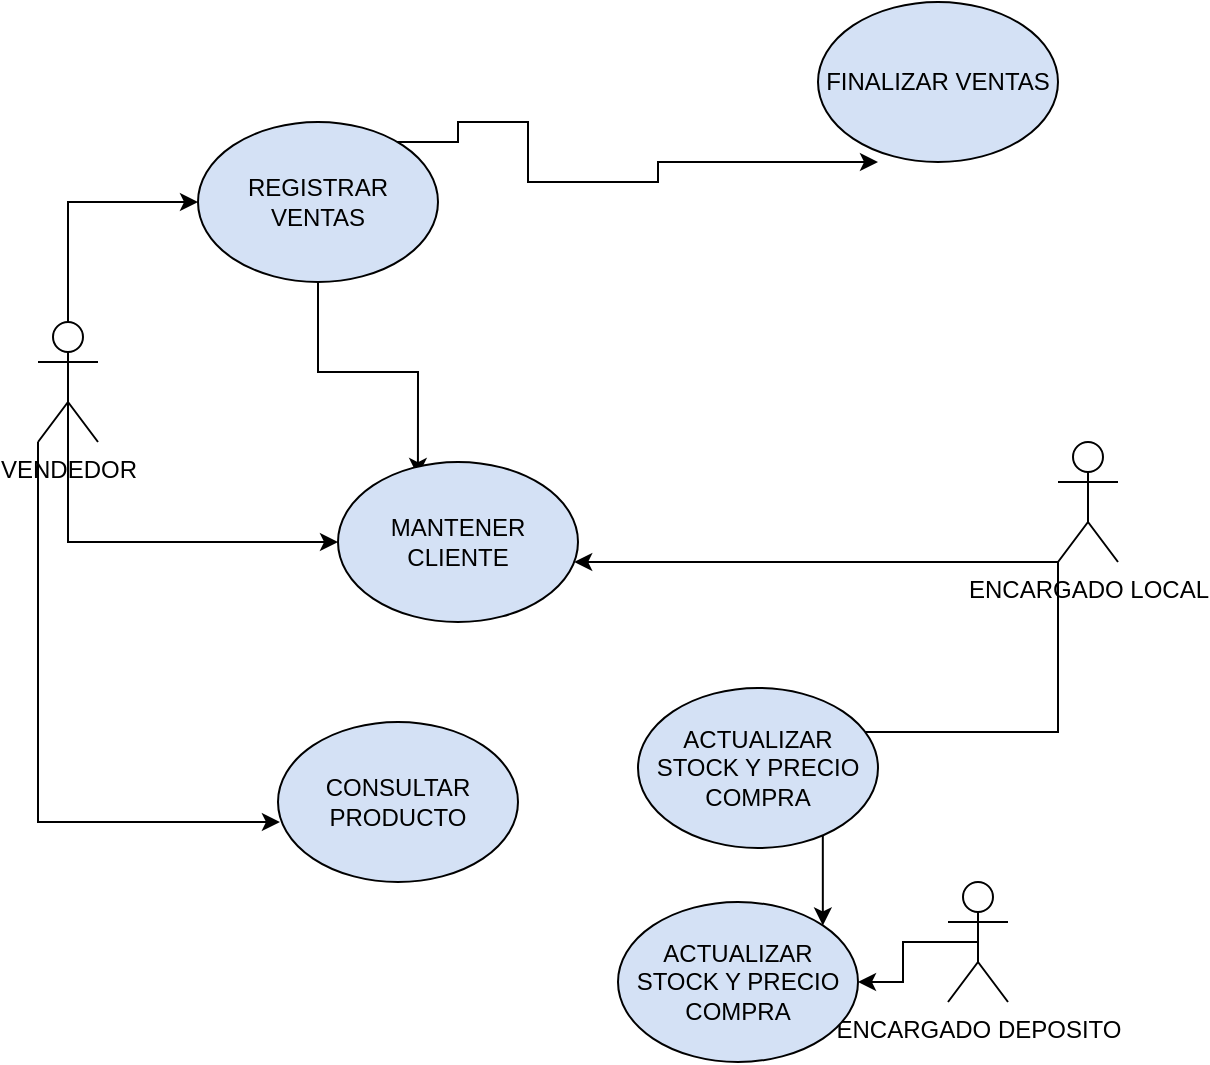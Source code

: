 <mxfile version="14.6.10" type="device"><diagram name="Page-1" id="e7e014a7-5840-1c2e-5031-d8a46d1fe8dd"><mxGraphModel dx="1666" dy="879" grid="1" gridSize="10" guides="1" tooltips="1" connect="1" arrows="1" fold="1" page="1" pageScale="1" pageWidth="1169" pageHeight="826" background="#ffffff" math="0" shadow="0"><root><mxCell id="0"/><mxCell id="1" parent="0"/><mxCell id="oakqM2A0qoSB3V18sNug-47" style="edgeStyle=orthogonalEdgeStyle;rounded=0;orthogonalLoop=1;jettySize=auto;html=1;exitX=0.5;exitY=0.5;exitDx=0;exitDy=0;exitPerimeter=0;entryX=0;entryY=0.5;entryDx=0;entryDy=0;" edge="1" parent="1" source="oakqM2A0qoSB3V18sNug-41" target="oakqM2A0qoSB3V18sNug-42"><mxGeometry relative="1" as="geometry"><Array as="points"><mxPoint x="145" y="170"/></Array></mxGeometry></mxCell><mxCell id="oakqM2A0qoSB3V18sNug-52" style="edgeStyle=orthogonalEdgeStyle;rounded=0;orthogonalLoop=1;jettySize=auto;html=1;exitX=0.5;exitY=0.5;exitDx=0;exitDy=0;exitPerimeter=0;entryX=0;entryY=0.5;entryDx=0;entryDy=0;" edge="1" parent="1" source="oakqM2A0qoSB3V18sNug-41" target="oakqM2A0qoSB3V18sNug-43"><mxGeometry relative="1" as="geometry"><Array as="points"><mxPoint x="145" y="340"/></Array></mxGeometry></mxCell><mxCell id="oakqM2A0qoSB3V18sNug-86" style="edgeStyle=orthogonalEdgeStyle;rounded=0;orthogonalLoop=1;jettySize=auto;html=1;exitX=0;exitY=1;exitDx=0;exitDy=0;exitPerimeter=0;entryX=0.008;entryY=0.625;entryDx=0;entryDy=0;entryPerimeter=0;" edge="1" parent="1" source="oakqM2A0qoSB3V18sNug-41" target="oakqM2A0qoSB3V18sNug-85"><mxGeometry relative="1" as="geometry"/></mxCell><mxCell id="oakqM2A0qoSB3V18sNug-41" value="VENDEDOR" style="shape=umlActor;verticalLabelPosition=bottom;verticalAlign=top;html=1;outlineConnect=0;" vertex="1" parent="1"><mxGeometry x="130" y="230" width="30" height="60" as="geometry"/></mxCell><mxCell id="oakqM2A0qoSB3V18sNug-46" style="edgeStyle=orthogonalEdgeStyle;rounded=0;orthogonalLoop=1;jettySize=auto;html=1;exitX=0.5;exitY=0;exitDx=0;exitDy=0;entryX=0.25;entryY=1;entryDx=0;entryDy=0;entryPerimeter=0;" edge="1" parent="1" source="oakqM2A0qoSB3V18sNug-42" target="oakqM2A0qoSB3V18sNug-45"><mxGeometry relative="1" as="geometry"><Array as="points"><mxPoint x="340" y="140"/><mxPoint x="340" y="130"/><mxPoint x="375" y="130"/><mxPoint x="375" y="160"/><mxPoint x="440" y="160"/></Array></mxGeometry></mxCell><mxCell id="oakqM2A0qoSB3V18sNug-51" style="edgeStyle=orthogonalEdgeStyle;rounded=0;orthogonalLoop=1;jettySize=auto;html=1;exitX=0.5;exitY=1;exitDx=0;exitDy=0;entryX=0.333;entryY=0.088;entryDx=0;entryDy=0;entryPerimeter=0;" edge="1" parent="1" source="oakqM2A0qoSB3V18sNug-42" target="oakqM2A0qoSB3V18sNug-43"><mxGeometry relative="1" as="geometry"><mxPoint x="300" y="330" as="targetPoint"/></mxGeometry></mxCell><mxCell id="oakqM2A0qoSB3V18sNug-42" value="REGISTRAR VENTAS" style="ellipse;whiteSpace=wrap;html=1;fillColor=#D4E1F5;" vertex="1" parent="1"><mxGeometry x="210" y="130" width="120" height="80" as="geometry"/></mxCell><mxCell id="oakqM2A0qoSB3V18sNug-43" value="MANTENER CLIENTE" style="ellipse;whiteSpace=wrap;html=1;fillColor=#D4E1F5;" vertex="1" parent="1"><mxGeometry x="280" y="300" width="120" height="80" as="geometry"/></mxCell><mxCell id="oakqM2A0qoSB3V18sNug-45" value="FINALIZAR VENTAS" style="ellipse;whiteSpace=wrap;html=1;fillColor=#D4E1F5;" vertex="1" parent="1"><mxGeometry x="520" y="70" width="120" height="80" as="geometry"/></mxCell><mxCell id="oakqM2A0qoSB3V18sNug-50" style="edgeStyle=orthogonalEdgeStyle;rounded=0;orthogonalLoop=1;jettySize=auto;html=1;" edge="1" parent="1" source="oakqM2A0qoSB3V18sNug-48" target="oakqM2A0qoSB3V18sNug-43"><mxGeometry relative="1" as="geometry"><Array as="points"><mxPoint x="570" y="350"/><mxPoint x="570" y="350"/></Array></mxGeometry></mxCell><mxCell id="oakqM2A0qoSB3V18sNug-82" style="edgeStyle=orthogonalEdgeStyle;rounded=0;orthogonalLoop=1;jettySize=auto;html=1;exitX=0;exitY=1;exitDx=0;exitDy=0;exitPerimeter=0;entryX=1;entryY=0;entryDx=0;entryDy=0;" edge="1" parent="1" source="oakqM2A0qoSB3V18sNug-48" target="oakqM2A0qoSB3V18sNug-80"><mxGeometry relative="1" as="geometry"><mxPoint x="640" y="420" as="targetPoint"/></mxGeometry></mxCell><mxCell id="oakqM2A0qoSB3V18sNug-48" value="ENCARGADO LOCAL" style="shape=umlActor;verticalLabelPosition=bottom;verticalAlign=top;html=1;outlineConnect=0;" vertex="1" parent="1"><mxGeometry x="640" y="290" width="30" height="60" as="geometry"/></mxCell><mxCell id="oakqM2A0qoSB3V18sNug-83" style="edgeStyle=orthogonalEdgeStyle;rounded=0;orthogonalLoop=1;jettySize=auto;html=1;exitX=0.5;exitY=0.5;exitDx=0;exitDy=0;exitPerimeter=0;entryX=1;entryY=0.5;entryDx=0;entryDy=0;" edge="1" parent="1" source="oakqM2A0qoSB3V18sNug-74" target="oakqM2A0qoSB3V18sNug-80"><mxGeometry relative="1" as="geometry"/></mxCell><mxCell id="oakqM2A0qoSB3V18sNug-74" value="ENCARGADO DEPOSITO" style="shape=umlActor;verticalLabelPosition=bottom;verticalAlign=top;html=1;outlineConnect=0;" vertex="1" parent="1"><mxGeometry x="585" y="510" width="30" height="60" as="geometry"/></mxCell><mxCell id="oakqM2A0qoSB3V18sNug-80" value="ACTUALIZAR STOCK Y PRECIO COMPRA" style="ellipse;whiteSpace=wrap;html=1;fillColor=#D4E1F5;" vertex="1" parent="1"><mxGeometry x="420" y="520" width="120" height="80" as="geometry"/></mxCell><mxCell id="oakqM2A0qoSB3V18sNug-84" value="ACTUALIZAR STOCK Y PRECIO COMPRA" style="ellipse;whiteSpace=wrap;html=1;fillColor=#D4E1F5;" vertex="1" parent="1"><mxGeometry x="430" y="413" width="120" height="80" as="geometry"/></mxCell><mxCell id="oakqM2A0qoSB3V18sNug-85" value="CONSULTAR PRODUCTO" style="ellipse;whiteSpace=wrap;html=1;fillColor=#D4E1F5;" vertex="1" parent="1"><mxGeometry x="250" y="430" width="120" height="80" as="geometry"/></mxCell></root></mxGraphModel></diagram></mxfile>